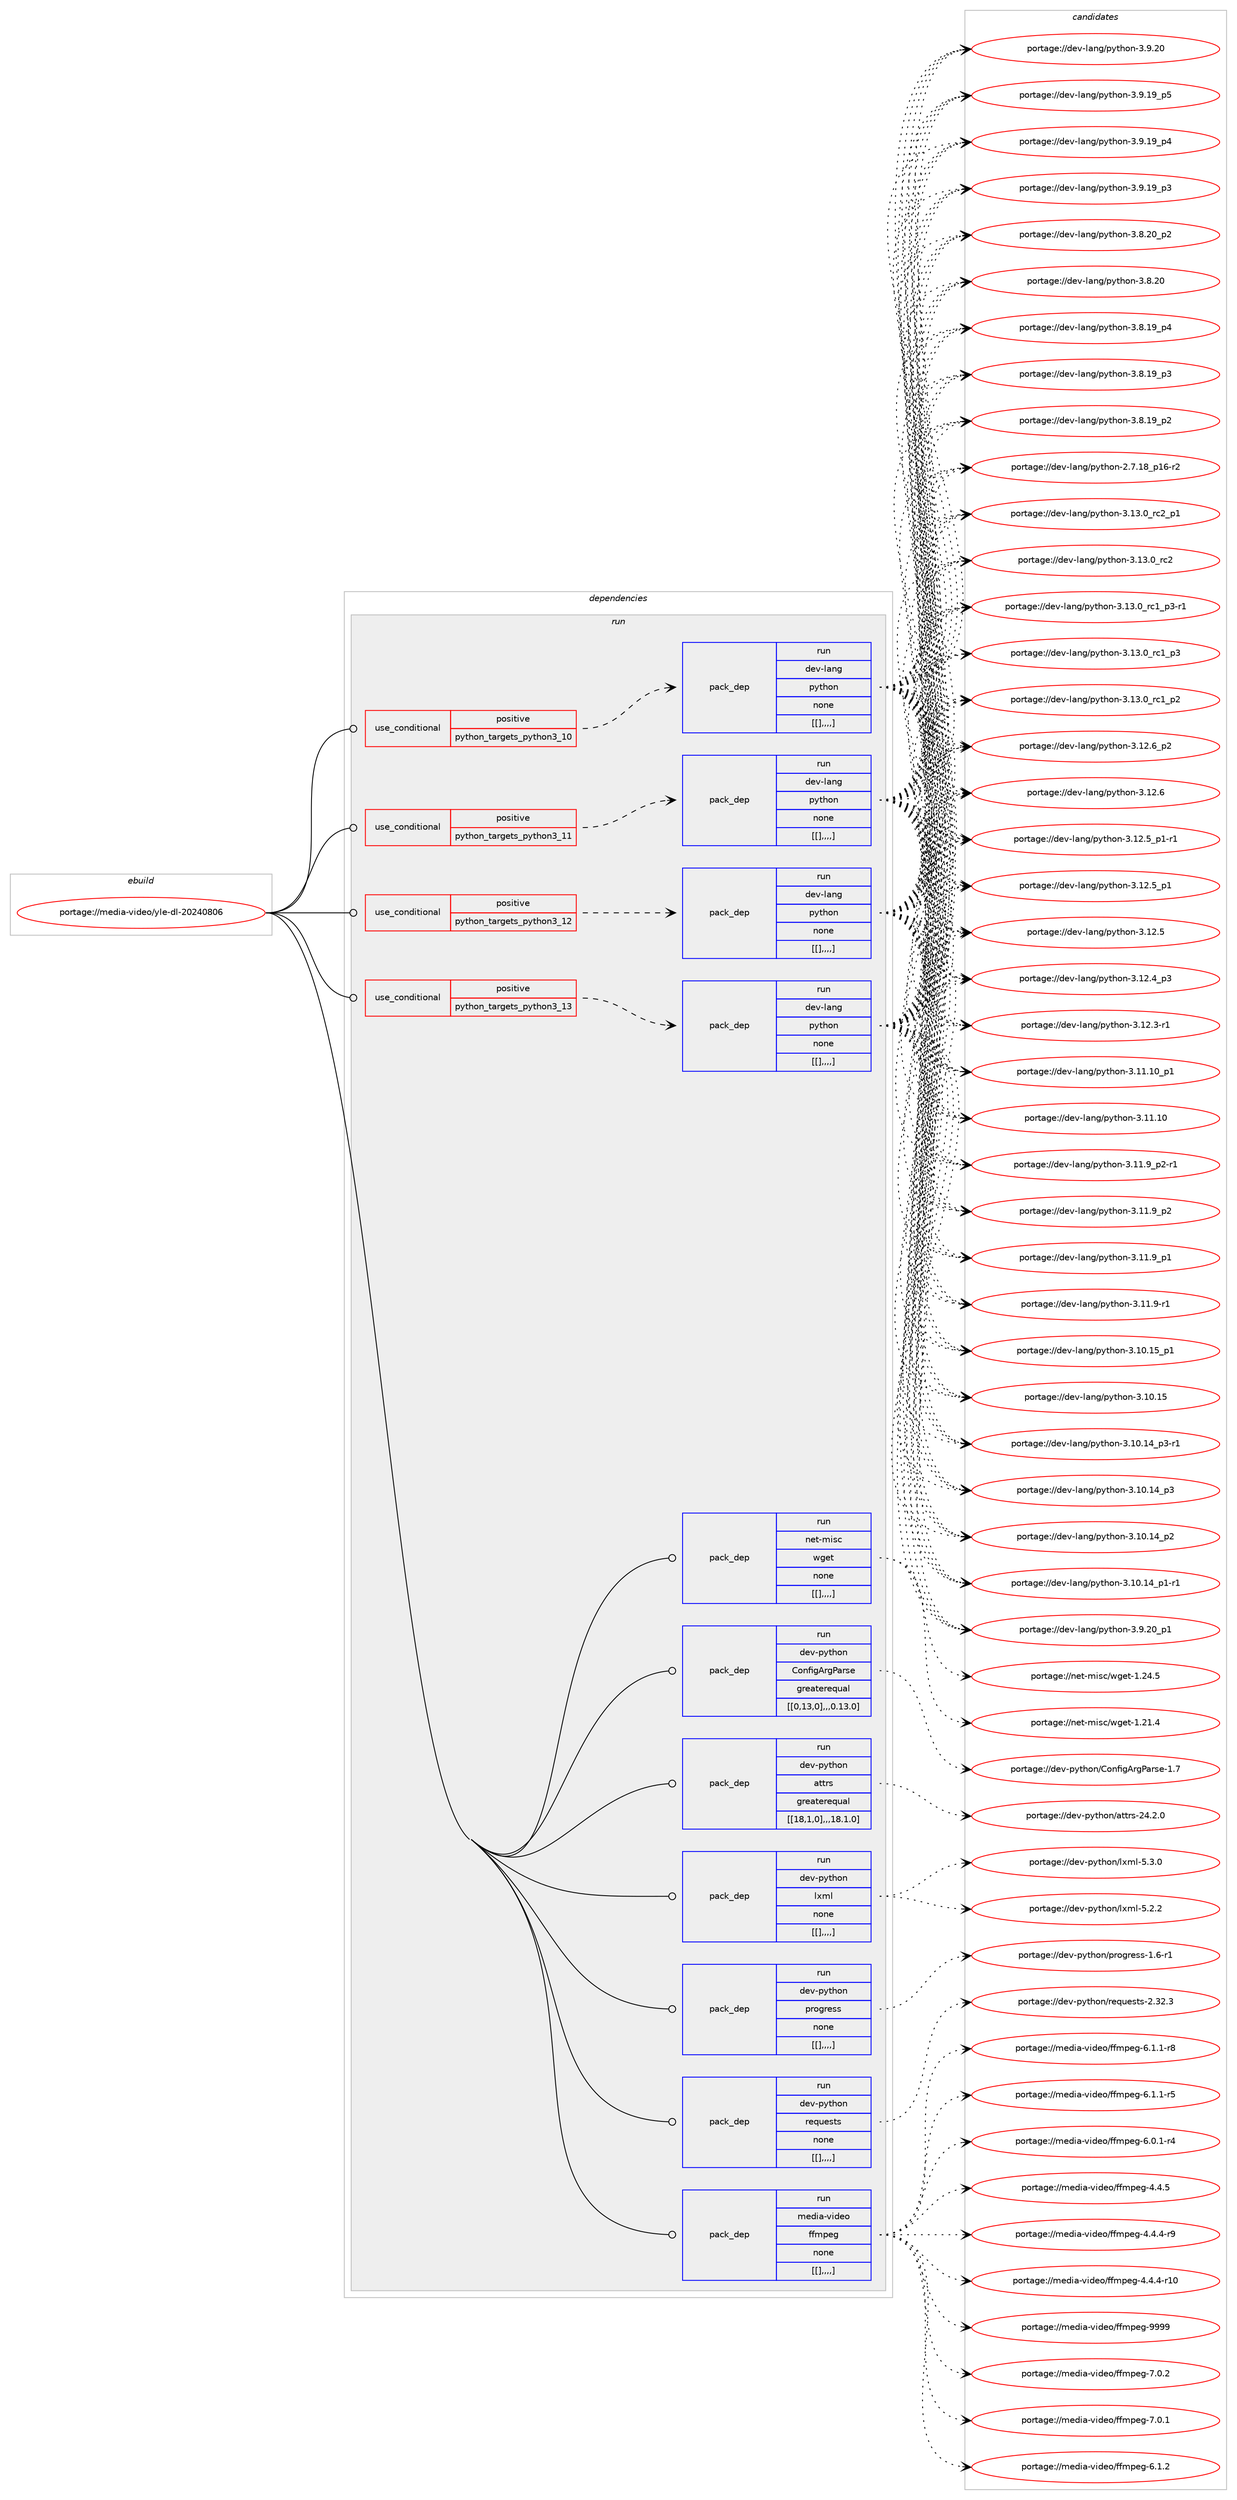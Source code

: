 digraph prolog {

# *************
# Graph options
# *************

newrank=true;
concentrate=true;
compound=true;
graph [rankdir=LR,fontname=Helvetica,fontsize=10,ranksep=1.5];#, ranksep=2.5, nodesep=0.2];
edge  [arrowhead=vee];
node  [fontname=Helvetica,fontsize=10];

# **********
# The ebuild
# **********

subgraph cluster_leftcol {
color=gray;
label=<<i>ebuild</i>>;
id [label="portage://media-video/yle-dl-20240806", color=red, width=4, href="../media-video/yle-dl-20240806.svg"];
}

# ****************
# The dependencies
# ****************

subgraph cluster_midcol {
color=gray;
label=<<i>dependencies</i>>;
subgraph cluster_compile {
fillcolor="#eeeeee";
style=filled;
label=<<i>compile</i>>;
}
subgraph cluster_compileandrun {
fillcolor="#eeeeee";
style=filled;
label=<<i>compile and run</i>>;
}
subgraph cluster_run {
fillcolor="#eeeeee";
style=filled;
label=<<i>run</i>>;
subgraph cond90862 {
dependency347999 [label=<<TABLE BORDER="0" CELLBORDER="1" CELLSPACING="0" CELLPADDING="4"><TR><TD ROWSPAN="3" CELLPADDING="10">use_conditional</TD></TR><TR><TD>positive</TD></TR><TR><TD>python_targets_python3_10</TD></TR></TABLE>>, shape=none, color=red];
subgraph pack254556 {
dependency348000 [label=<<TABLE BORDER="0" CELLBORDER="1" CELLSPACING="0" CELLPADDING="4" WIDTH="220"><TR><TD ROWSPAN="6" CELLPADDING="30">pack_dep</TD></TR><TR><TD WIDTH="110">run</TD></TR><TR><TD>dev-lang</TD></TR><TR><TD>python</TD></TR><TR><TD>none</TD></TR><TR><TD>[[],,,,]</TD></TR></TABLE>>, shape=none, color=blue];
}
dependency347999:e -> dependency348000:w [weight=20,style="dashed",arrowhead="vee"];
}
id:e -> dependency347999:w [weight=20,style="solid",arrowhead="odot"];
subgraph cond90863 {
dependency348001 [label=<<TABLE BORDER="0" CELLBORDER="1" CELLSPACING="0" CELLPADDING="4"><TR><TD ROWSPAN="3" CELLPADDING="10">use_conditional</TD></TR><TR><TD>positive</TD></TR><TR><TD>python_targets_python3_11</TD></TR></TABLE>>, shape=none, color=red];
subgraph pack254557 {
dependency348002 [label=<<TABLE BORDER="0" CELLBORDER="1" CELLSPACING="0" CELLPADDING="4" WIDTH="220"><TR><TD ROWSPAN="6" CELLPADDING="30">pack_dep</TD></TR><TR><TD WIDTH="110">run</TD></TR><TR><TD>dev-lang</TD></TR><TR><TD>python</TD></TR><TR><TD>none</TD></TR><TR><TD>[[],,,,]</TD></TR></TABLE>>, shape=none, color=blue];
}
dependency348001:e -> dependency348002:w [weight=20,style="dashed",arrowhead="vee"];
}
id:e -> dependency348001:w [weight=20,style="solid",arrowhead="odot"];
subgraph cond90864 {
dependency348003 [label=<<TABLE BORDER="0" CELLBORDER="1" CELLSPACING="0" CELLPADDING="4"><TR><TD ROWSPAN="3" CELLPADDING="10">use_conditional</TD></TR><TR><TD>positive</TD></TR><TR><TD>python_targets_python3_12</TD></TR></TABLE>>, shape=none, color=red];
subgraph pack254558 {
dependency348004 [label=<<TABLE BORDER="0" CELLBORDER="1" CELLSPACING="0" CELLPADDING="4" WIDTH="220"><TR><TD ROWSPAN="6" CELLPADDING="30">pack_dep</TD></TR><TR><TD WIDTH="110">run</TD></TR><TR><TD>dev-lang</TD></TR><TR><TD>python</TD></TR><TR><TD>none</TD></TR><TR><TD>[[],,,,]</TD></TR></TABLE>>, shape=none, color=blue];
}
dependency348003:e -> dependency348004:w [weight=20,style="dashed",arrowhead="vee"];
}
id:e -> dependency348003:w [weight=20,style="solid",arrowhead="odot"];
subgraph cond90865 {
dependency348005 [label=<<TABLE BORDER="0" CELLBORDER="1" CELLSPACING="0" CELLPADDING="4"><TR><TD ROWSPAN="3" CELLPADDING="10">use_conditional</TD></TR><TR><TD>positive</TD></TR><TR><TD>python_targets_python3_13</TD></TR></TABLE>>, shape=none, color=red];
subgraph pack254559 {
dependency348006 [label=<<TABLE BORDER="0" CELLBORDER="1" CELLSPACING="0" CELLPADDING="4" WIDTH="220"><TR><TD ROWSPAN="6" CELLPADDING="30">pack_dep</TD></TR><TR><TD WIDTH="110">run</TD></TR><TR><TD>dev-lang</TD></TR><TR><TD>python</TD></TR><TR><TD>none</TD></TR><TR><TD>[[],,,,]</TD></TR></TABLE>>, shape=none, color=blue];
}
dependency348005:e -> dependency348006:w [weight=20,style="dashed",arrowhead="vee"];
}
id:e -> dependency348005:w [weight=20,style="solid",arrowhead="odot"];
subgraph pack254560 {
dependency348007 [label=<<TABLE BORDER="0" CELLBORDER="1" CELLSPACING="0" CELLPADDING="4" WIDTH="220"><TR><TD ROWSPAN="6" CELLPADDING="30">pack_dep</TD></TR><TR><TD WIDTH="110">run</TD></TR><TR><TD>dev-python</TD></TR><TR><TD>ConfigArgParse</TD></TR><TR><TD>greaterequal</TD></TR><TR><TD>[[0,13,0],,,0.13.0]</TD></TR></TABLE>>, shape=none, color=blue];
}
id:e -> dependency348007:w [weight=20,style="solid",arrowhead="odot"];
subgraph pack254561 {
dependency348008 [label=<<TABLE BORDER="0" CELLBORDER="1" CELLSPACING="0" CELLPADDING="4" WIDTH="220"><TR><TD ROWSPAN="6" CELLPADDING="30">pack_dep</TD></TR><TR><TD WIDTH="110">run</TD></TR><TR><TD>dev-python</TD></TR><TR><TD>attrs</TD></TR><TR><TD>greaterequal</TD></TR><TR><TD>[[18,1,0],,,18.1.0]</TD></TR></TABLE>>, shape=none, color=blue];
}
id:e -> dependency348008:w [weight=20,style="solid",arrowhead="odot"];
subgraph pack254562 {
dependency348009 [label=<<TABLE BORDER="0" CELLBORDER="1" CELLSPACING="0" CELLPADDING="4" WIDTH="220"><TR><TD ROWSPAN="6" CELLPADDING="30">pack_dep</TD></TR><TR><TD WIDTH="110">run</TD></TR><TR><TD>dev-python</TD></TR><TR><TD>lxml</TD></TR><TR><TD>none</TD></TR><TR><TD>[[],,,,]</TD></TR></TABLE>>, shape=none, color=blue];
}
id:e -> dependency348009:w [weight=20,style="solid",arrowhead="odot"];
subgraph pack254563 {
dependency348010 [label=<<TABLE BORDER="0" CELLBORDER="1" CELLSPACING="0" CELLPADDING="4" WIDTH="220"><TR><TD ROWSPAN="6" CELLPADDING="30">pack_dep</TD></TR><TR><TD WIDTH="110">run</TD></TR><TR><TD>dev-python</TD></TR><TR><TD>progress</TD></TR><TR><TD>none</TD></TR><TR><TD>[[],,,,]</TD></TR></TABLE>>, shape=none, color=blue];
}
id:e -> dependency348010:w [weight=20,style="solid",arrowhead="odot"];
subgraph pack254564 {
dependency348011 [label=<<TABLE BORDER="0" CELLBORDER="1" CELLSPACING="0" CELLPADDING="4" WIDTH="220"><TR><TD ROWSPAN="6" CELLPADDING="30">pack_dep</TD></TR><TR><TD WIDTH="110">run</TD></TR><TR><TD>dev-python</TD></TR><TR><TD>requests</TD></TR><TR><TD>none</TD></TR><TR><TD>[[],,,,]</TD></TR></TABLE>>, shape=none, color=blue];
}
id:e -> dependency348011:w [weight=20,style="solid",arrowhead="odot"];
subgraph pack254565 {
dependency348012 [label=<<TABLE BORDER="0" CELLBORDER="1" CELLSPACING="0" CELLPADDING="4" WIDTH="220"><TR><TD ROWSPAN="6" CELLPADDING="30">pack_dep</TD></TR><TR><TD WIDTH="110">run</TD></TR><TR><TD>media-video</TD></TR><TR><TD>ffmpeg</TD></TR><TR><TD>none</TD></TR><TR><TD>[[],,,,]</TD></TR></TABLE>>, shape=none, color=blue];
}
id:e -> dependency348012:w [weight=20,style="solid",arrowhead="odot"];
subgraph pack254566 {
dependency348013 [label=<<TABLE BORDER="0" CELLBORDER="1" CELLSPACING="0" CELLPADDING="4" WIDTH="220"><TR><TD ROWSPAN="6" CELLPADDING="30">pack_dep</TD></TR><TR><TD WIDTH="110">run</TD></TR><TR><TD>net-misc</TD></TR><TR><TD>wget</TD></TR><TR><TD>none</TD></TR><TR><TD>[[],,,,]</TD></TR></TABLE>>, shape=none, color=blue];
}
id:e -> dependency348013:w [weight=20,style="solid",arrowhead="odot"];
}
}

# **************
# The candidates
# **************

subgraph cluster_choices {
rank=same;
color=gray;
label=<<i>candidates</i>>;

subgraph choice254556 {
color=black;
nodesep=1;
choice100101118451089711010347112121116104111110455146495146489511499509511249 [label="portage://dev-lang/python-3.13.0_rc2_p1", color=red, width=4,href="../dev-lang/python-3.13.0_rc2_p1.svg"];
choice10010111845108971101034711212111610411111045514649514648951149950 [label="portage://dev-lang/python-3.13.0_rc2", color=red, width=4,href="../dev-lang/python-3.13.0_rc2.svg"];
choice1001011184510897110103471121211161041111104551464951464895114994995112514511449 [label="portage://dev-lang/python-3.13.0_rc1_p3-r1", color=red, width=4,href="../dev-lang/python-3.13.0_rc1_p3-r1.svg"];
choice100101118451089711010347112121116104111110455146495146489511499499511251 [label="portage://dev-lang/python-3.13.0_rc1_p3", color=red, width=4,href="../dev-lang/python-3.13.0_rc1_p3.svg"];
choice100101118451089711010347112121116104111110455146495146489511499499511250 [label="portage://dev-lang/python-3.13.0_rc1_p2", color=red, width=4,href="../dev-lang/python-3.13.0_rc1_p2.svg"];
choice100101118451089711010347112121116104111110455146495046549511250 [label="portage://dev-lang/python-3.12.6_p2", color=red, width=4,href="../dev-lang/python-3.12.6_p2.svg"];
choice10010111845108971101034711212111610411111045514649504654 [label="portage://dev-lang/python-3.12.6", color=red, width=4,href="../dev-lang/python-3.12.6.svg"];
choice1001011184510897110103471121211161041111104551464950465395112494511449 [label="portage://dev-lang/python-3.12.5_p1-r1", color=red, width=4,href="../dev-lang/python-3.12.5_p1-r1.svg"];
choice100101118451089711010347112121116104111110455146495046539511249 [label="portage://dev-lang/python-3.12.5_p1", color=red, width=4,href="../dev-lang/python-3.12.5_p1.svg"];
choice10010111845108971101034711212111610411111045514649504653 [label="portage://dev-lang/python-3.12.5", color=red, width=4,href="../dev-lang/python-3.12.5.svg"];
choice100101118451089711010347112121116104111110455146495046529511251 [label="portage://dev-lang/python-3.12.4_p3", color=red, width=4,href="../dev-lang/python-3.12.4_p3.svg"];
choice100101118451089711010347112121116104111110455146495046514511449 [label="portage://dev-lang/python-3.12.3-r1", color=red, width=4,href="../dev-lang/python-3.12.3-r1.svg"];
choice10010111845108971101034711212111610411111045514649494649489511249 [label="portage://dev-lang/python-3.11.10_p1", color=red, width=4,href="../dev-lang/python-3.11.10_p1.svg"];
choice1001011184510897110103471121211161041111104551464949464948 [label="portage://dev-lang/python-3.11.10", color=red, width=4,href="../dev-lang/python-3.11.10.svg"];
choice1001011184510897110103471121211161041111104551464949465795112504511449 [label="portage://dev-lang/python-3.11.9_p2-r1", color=red, width=4,href="../dev-lang/python-3.11.9_p2-r1.svg"];
choice100101118451089711010347112121116104111110455146494946579511250 [label="portage://dev-lang/python-3.11.9_p2", color=red, width=4,href="../dev-lang/python-3.11.9_p2.svg"];
choice100101118451089711010347112121116104111110455146494946579511249 [label="portage://dev-lang/python-3.11.9_p1", color=red, width=4,href="../dev-lang/python-3.11.9_p1.svg"];
choice100101118451089711010347112121116104111110455146494946574511449 [label="portage://dev-lang/python-3.11.9-r1", color=red, width=4,href="../dev-lang/python-3.11.9-r1.svg"];
choice10010111845108971101034711212111610411111045514649484649539511249 [label="portage://dev-lang/python-3.10.15_p1", color=red, width=4,href="../dev-lang/python-3.10.15_p1.svg"];
choice1001011184510897110103471121211161041111104551464948464953 [label="portage://dev-lang/python-3.10.15", color=red, width=4,href="../dev-lang/python-3.10.15.svg"];
choice100101118451089711010347112121116104111110455146494846495295112514511449 [label="portage://dev-lang/python-3.10.14_p3-r1", color=red, width=4,href="../dev-lang/python-3.10.14_p3-r1.svg"];
choice10010111845108971101034711212111610411111045514649484649529511251 [label="portage://dev-lang/python-3.10.14_p3", color=red, width=4,href="../dev-lang/python-3.10.14_p3.svg"];
choice10010111845108971101034711212111610411111045514649484649529511250 [label="portage://dev-lang/python-3.10.14_p2", color=red, width=4,href="../dev-lang/python-3.10.14_p2.svg"];
choice100101118451089711010347112121116104111110455146494846495295112494511449 [label="portage://dev-lang/python-3.10.14_p1-r1", color=red, width=4,href="../dev-lang/python-3.10.14_p1-r1.svg"];
choice100101118451089711010347112121116104111110455146574650489511249 [label="portage://dev-lang/python-3.9.20_p1", color=red, width=4,href="../dev-lang/python-3.9.20_p1.svg"];
choice10010111845108971101034711212111610411111045514657465048 [label="portage://dev-lang/python-3.9.20", color=red, width=4,href="../dev-lang/python-3.9.20.svg"];
choice100101118451089711010347112121116104111110455146574649579511253 [label="portage://dev-lang/python-3.9.19_p5", color=red, width=4,href="../dev-lang/python-3.9.19_p5.svg"];
choice100101118451089711010347112121116104111110455146574649579511252 [label="portage://dev-lang/python-3.9.19_p4", color=red, width=4,href="../dev-lang/python-3.9.19_p4.svg"];
choice100101118451089711010347112121116104111110455146574649579511251 [label="portage://dev-lang/python-3.9.19_p3", color=red, width=4,href="../dev-lang/python-3.9.19_p3.svg"];
choice100101118451089711010347112121116104111110455146564650489511250 [label="portage://dev-lang/python-3.8.20_p2", color=red, width=4,href="../dev-lang/python-3.8.20_p2.svg"];
choice10010111845108971101034711212111610411111045514656465048 [label="portage://dev-lang/python-3.8.20", color=red, width=4,href="../dev-lang/python-3.8.20.svg"];
choice100101118451089711010347112121116104111110455146564649579511252 [label="portage://dev-lang/python-3.8.19_p4", color=red, width=4,href="../dev-lang/python-3.8.19_p4.svg"];
choice100101118451089711010347112121116104111110455146564649579511251 [label="portage://dev-lang/python-3.8.19_p3", color=red, width=4,href="../dev-lang/python-3.8.19_p3.svg"];
choice100101118451089711010347112121116104111110455146564649579511250 [label="portage://dev-lang/python-3.8.19_p2", color=red, width=4,href="../dev-lang/python-3.8.19_p2.svg"];
choice100101118451089711010347112121116104111110455046554649569511249544511450 [label="portage://dev-lang/python-2.7.18_p16-r2", color=red, width=4,href="../dev-lang/python-2.7.18_p16-r2.svg"];
dependency348000:e -> choice100101118451089711010347112121116104111110455146495146489511499509511249:w [style=dotted,weight="100"];
dependency348000:e -> choice10010111845108971101034711212111610411111045514649514648951149950:w [style=dotted,weight="100"];
dependency348000:e -> choice1001011184510897110103471121211161041111104551464951464895114994995112514511449:w [style=dotted,weight="100"];
dependency348000:e -> choice100101118451089711010347112121116104111110455146495146489511499499511251:w [style=dotted,weight="100"];
dependency348000:e -> choice100101118451089711010347112121116104111110455146495146489511499499511250:w [style=dotted,weight="100"];
dependency348000:e -> choice100101118451089711010347112121116104111110455146495046549511250:w [style=dotted,weight="100"];
dependency348000:e -> choice10010111845108971101034711212111610411111045514649504654:w [style=dotted,weight="100"];
dependency348000:e -> choice1001011184510897110103471121211161041111104551464950465395112494511449:w [style=dotted,weight="100"];
dependency348000:e -> choice100101118451089711010347112121116104111110455146495046539511249:w [style=dotted,weight="100"];
dependency348000:e -> choice10010111845108971101034711212111610411111045514649504653:w [style=dotted,weight="100"];
dependency348000:e -> choice100101118451089711010347112121116104111110455146495046529511251:w [style=dotted,weight="100"];
dependency348000:e -> choice100101118451089711010347112121116104111110455146495046514511449:w [style=dotted,weight="100"];
dependency348000:e -> choice10010111845108971101034711212111610411111045514649494649489511249:w [style=dotted,weight="100"];
dependency348000:e -> choice1001011184510897110103471121211161041111104551464949464948:w [style=dotted,weight="100"];
dependency348000:e -> choice1001011184510897110103471121211161041111104551464949465795112504511449:w [style=dotted,weight="100"];
dependency348000:e -> choice100101118451089711010347112121116104111110455146494946579511250:w [style=dotted,weight="100"];
dependency348000:e -> choice100101118451089711010347112121116104111110455146494946579511249:w [style=dotted,weight="100"];
dependency348000:e -> choice100101118451089711010347112121116104111110455146494946574511449:w [style=dotted,weight="100"];
dependency348000:e -> choice10010111845108971101034711212111610411111045514649484649539511249:w [style=dotted,weight="100"];
dependency348000:e -> choice1001011184510897110103471121211161041111104551464948464953:w [style=dotted,weight="100"];
dependency348000:e -> choice100101118451089711010347112121116104111110455146494846495295112514511449:w [style=dotted,weight="100"];
dependency348000:e -> choice10010111845108971101034711212111610411111045514649484649529511251:w [style=dotted,weight="100"];
dependency348000:e -> choice10010111845108971101034711212111610411111045514649484649529511250:w [style=dotted,weight="100"];
dependency348000:e -> choice100101118451089711010347112121116104111110455146494846495295112494511449:w [style=dotted,weight="100"];
dependency348000:e -> choice100101118451089711010347112121116104111110455146574650489511249:w [style=dotted,weight="100"];
dependency348000:e -> choice10010111845108971101034711212111610411111045514657465048:w [style=dotted,weight="100"];
dependency348000:e -> choice100101118451089711010347112121116104111110455146574649579511253:w [style=dotted,weight="100"];
dependency348000:e -> choice100101118451089711010347112121116104111110455146574649579511252:w [style=dotted,weight="100"];
dependency348000:e -> choice100101118451089711010347112121116104111110455146574649579511251:w [style=dotted,weight="100"];
dependency348000:e -> choice100101118451089711010347112121116104111110455146564650489511250:w [style=dotted,weight="100"];
dependency348000:e -> choice10010111845108971101034711212111610411111045514656465048:w [style=dotted,weight="100"];
dependency348000:e -> choice100101118451089711010347112121116104111110455146564649579511252:w [style=dotted,weight="100"];
dependency348000:e -> choice100101118451089711010347112121116104111110455146564649579511251:w [style=dotted,weight="100"];
dependency348000:e -> choice100101118451089711010347112121116104111110455146564649579511250:w [style=dotted,weight="100"];
dependency348000:e -> choice100101118451089711010347112121116104111110455046554649569511249544511450:w [style=dotted,weight="100"];
}
subgraph choice254557 {
color=black;
nodesep=1;
choice100101118451089711010347112121116104111110455146495146489511499509511249 [label="portage://dev-lang/python-3.13.0_rc2_p1", color=red, width=4,href="../dev-lang/python-3.13.0_rc2_p1.svg"];
choice10010111845108971101034711212111610411111045514649514648951149950 [label="portage://dev-lang/python-3.13.0_rc2", color=red, width=4,href="../dev-lang/python-3.13.0_rc2.svg"];
choice1001011184510897110103471121211161041111104551464951464895114994995112514511449 [label="portage://dev-lang/python-3.13.0_rc1_p3-r1", color=red, width=4,href="../dev-lang/python-3.13.0_rc1_p3-r1.svg"];
choice100101118451089711010347112121116104111110455146495146489511499499511251 [label="portage://dev-lang/python-3.13.0_rc1_p3", color=red, width=4,href="../dev-lang/python-3.13.0_rc1_p3.svg"];
choice100101118451089711010347112121116104111110455146495146489511499499511250 [label="portage://dev-lang/python-3.13.0_rc1_p2", color=red, width=4,href="../dev-lang/python-3.13.0_rc1_p2.svg"];
choice100101118451089711010347112121116104111110455146495046549511250 [label="portage://dev-lang/python-3.12.6_p2", color=red, width=4,href="../dev-lang/python-3.12.6_p2.svg"];
choice10010111845108971101034711212111610411111045514649504654 [label="portage://dev-lang/python-3.12.6", color=red, width=4,href="../dev-lang/python-3.12.6.svg"];
choice1001011184510897110103471121211161041111104551464950465395112494511449 [label="portage://dev-lang/python-3.12.5_p1-r1", color=red, width=4,href="../dev-lang/python-3.12.5_p1-r1.svg"];
choice100101118451089711010347112121116104111110455146495046539511249 [label="portage://dev-lang/python-3.12.5_p1", color=red, width=4,href="../dev-lang/python-3.12.5_p1.svg"];
choice10010111845108971101034711212111610411111045514649504653 [label="portage://dev-lang/python-3.12.5", color=red, width=4,href="../dev-lang/python-3.12.5.svg"];
choice100101118451089711010347112121116104111110455146495046529511251 [label="portage://dev-lang/python-3.12.4_p3", color=red, width=4,href="../dev-lang/python-3.12.4_p3.svg"];
choice100101118451089711010347112121116104111110455146495046514511449 [label="portage://dev-lang/python-3.12.3-r1", color=red, width=4,href="../dev-lang/python-3.12.3-r1.svg"];
choice10010111845108971101034711212111610411111045514649494649489511249 [label="portage://dev-lang/python-3.11.10_p1", color=red, width=4,href="../dev-lang/python-3.11.10_p1.svg"];
choice1001011184510897110103471121211161041111104551464949464948 [label="portage://dev-lang/python-3.11.10", color=red, width=4,href="../dev-lang/python-3.11.10.svg"];
choice1001011184510897110103471121211161041111104551464949465795112504511449 [label="portage://dev-lang/python-3.11.9_p2-r1", color=red, width=4,href="../dev-lang/python-3.11.9_p2-r1.svg"];
choice100101118451089711010347112121116104111110455146494946579511250 [label="portage://dev-lang/python-3.11.9_p2", color=red, width=4,href="../dev-lang/python-3.11.9_p2.svg"];
choice100101118451089711010347112121116104111110455146494946579511249 [label="portage://dev-lang/python-3.11.9_p1", color=red, width=4,href="../dev-lang/python-3.11.9_p1.svg"];
choice100101118451089711010347112121116104111110455146494946574511449 [label="portage://dev-lang/python-3.11.9-r1", color=red, width=4,href="../dev-lang/python-3.11.9-r1.svg"];
choice10010111845108971101034711212111610411111045514649484649539511249 [label="portage://dev-lang/python-3.10.15_p1", color=red, width=4,href="../dev-lang/python-3.10.15_p1.svg"];
choice1001011184510897110103471121211161041111104551464948464953 [label="portage://dev-lang/python-3.10.15", color=red, width=4,href="../dev-lang/python-3.10.15.svg"];
choice100101118451089711010347112121116104111110455146494846495295112514511449 [label="portage://dev-lang/python-3.10.14_p3-r1", color=red, width=4,href="../dev-lang/python-3.10.14_p3-r1.svg"];
choice10010111845108971101034711212111610411111045514649484649529511251 [label="portage://dev-lang/python-3.10.14_p3", color=red, width=4,href="../dev-lang/python-3.10.14_p3.svg"];
choice10010111845108971101034711212111610411111045514649484649529511250 [label="portage://dev-lang/python-3.10.14_p2", color=red, width=4,href="../dev-lang/python-3.10.14_p2.svg"];
choice100101118451089711010347112121116104111110455146494846495295112494511449 [label="portage://dev-lang/python-3.10.14_p1-r1", color=red, width=4,href="../dev-lang/python-3.10.14_p1-r1.svg"];
choice100101118451089711010347112121116104111110455146574650489511249 [label="portage://dev-lang/python-3.9.20_p1", color=red, width=4,href="../dev-lang/python-3.9.20_p1.svg"];
choice10010111845108971101034711212111610411111045514657465048 [label="portage://dev-lang/python-3.9.20", color=red, width=4,href="../dev-lang/python-3.9.20.svg"];
choice100101118451089711010347112121116104111110455146574649579511253 [label="portage://dev-lang/python-3.9.19_p5", color=red, width=4,href="../dev-lang/python-3.9.19_p5.svg"];
choice100101118451089711010347112121116104111110455146574649579511252 [label="portage://dev-lang/python-3.9.19_p4", color=red, width=4,href="../dev-lang/python-3.9.19_p4.svg"];
choice100101118451089711010347112121116104111110455146574649579511251 [label="portage://dev-lang/python-3.9.19_p3", color=red, width=4,href="../dev-lang/python-3.9.19_p3.svg"];
choice100101118451089711010347112121116104111110455146564650489511250 [label="portage://dev-lang/python-3.8.20_p2", color=red, width=4,href="../dev-lang/python-3.8.20_p2.svg"];
choice10010111845108971101034711212111610411111045514656465048 [label="portage://dev-lang/python-3.8.20", color=red, width=4,href="../dev-lang/python-3.8.20.svg"];
choice100101118451089711010347112121116104111110455146564649579511252 [label="portage://dev-lang/python-3.8.19_p4", color=red, width=4,href="../dev-lang/python-3.8.19_p4.svg"];
choice100101118451089711010347112121116104111110455146564649579511251 [label="portage://dev-lang/python-3.8.19_p3", color=red, width=4,href="../dev-lang/python-3.8.19_p3.svg"];
choice100101118451089711010347112121116104111110455146564649579511250 [label="portage://dev-lang/python-3.8.19_p2", color=red, width=4,href="../dev-lang/python-3.8.19_p2.svg"];
choice100101118451089711010347112121116104111110455046554649569511249544511450 [label="portage://dev-lang/python-2.7.18_p16-r2", color=red, width=4,href="../dev-lang/python-2.7.18_p16-r2.svg"];
dependency348002:e -> choice100101118451089711010347112121116104111110455146495146489511499509511249:w [style=dotted,weight="100"];
dependency348002:e -> choice10010111845108971101034711212111610411111045514649514648951149950:w [style=dotted,weight="100"];
dependency348002:e -> choice1001011184510897110103471121211161041111104551464951464895114994995112514511449:w [style=dotted,weight="100"];
dependency348002:e -> choice100101118451089711010347112121116104111110455146495146489511499499511251:w [style=dotted,weight="100"];
dependency348002:e -> choice100101118451089711010347112121116104111110455146495146489511499499511250:w [style=dotted,weight="100"];
dependency348002:e -> choice100101118451089711010347112121116104111110455146495046549511250:w [style=dotted,weight="100"];
dependency348002:e -> choice10010111845108971101034711212111610411111045514649504654:w [style=dotted,weight="100"];
dependency348002:e -> choice1001011184510897110103471121211161041111104551464950465395112494511449:w [style=dotted,weight="100"];
dependency348002:e -> choice100101118451089711010347112121116104111110455146495046539511249:w [style=dotted,weight="100"];
dependency348002:e -> choice10010111845108971101034711212111610411111045514649504653:w [style=dotted,weight="100"];
dependency348002:e -> choice100101118451089711010347112121116104111110455146495046529511251:w [style=dotted,weight="100"];
dependency348002:e -> choice100101118451089711010347112121116104111110455146495046514511449:w [style=dotted,weight="100"];
dependency348002:e -> choice10010111845108971101034711212111610411111045514649494649489511249:w [style=dotted,weight="100"];
dependency348002:e -> choice1001011184510897110103471121211161041111104551464949464948:w [style=dotted,weight="100"];
dependency348002:e -> choice1001011184510897110103471121211161041111104551464949465795112504511449:w [style=dotted,weight="100"];
dependency348002:e -> choice100101118451089711010347112121116104111110455146494946579511250:w [style=dotted,weight="100"];
dependency348002:e -> choice100101118451089711010347112121116104111110455146494946579511249:w [style=dotted,weight="100"];
dependency348002:e -> choice100101118451089711010347112121116104111110455146494946574511449:w [style=dotted,weight="100"];
dependency348002:e -> choice10010111845108971101034711212111610411111045514649484649539511249:w [style=dotted,weight="100"];
dependency348002:e -> choice1001011184510897110103471121211161041111104551464948464953:w [style=dotted,weight="100"];
dependency348002:e -> choice100101118451089711010347112121116104111110455146494846495295112514511449:w [style=dotted,weight="100"];
dependency348002:e -> choice10010111845108971101034711212111610411111045514649484649529511251:w [style=dotted,weight="100"];
dependency348002:e -> choice10010111845108971101034711212111610411111045514649484649529511250:w [style=dotted,weight="100"];
dependency348002:e -> choice100101118451089711010347112121116104111110455146494846495295112494511449:w [style=dotted,weight="100"];
dependency348002:e -> choice100101118451089711010347112121116104111110455146574650489511249:w [style=dotted,weight="100"];
dependency348002:e -> choice10010111845108971101034711212111610411111045514657465048:w [style=dotted,weight="100"];
dependency348002:e -> choice100101118451089711010347112121116104111110455146574649579511253:w [style=dotted,weight="100"];
dependency348002:e -> choice100101118451089711010347112121116104111110455146574649579511252:w [style=dotted,weight="100"];
dependency348002:e -> choice100101118451089711010347112121116104111110455146574649579511251:w [style=dotted,weight="100"];
dependency348002:e -> choice100101118451089711010347112121116104111110455146564650489511250:w [style=dotted,weight="100"];
dependency348002:e -> choice10010111845108971101034711212111610411111045514656465048:w [style=dotted,weight="100"];
dependency348002:e -> choice100101118451089711010347112121116104111110455146564649579511252:w [style=dotted,weight="100"];
dependency348002:e -> choice100101118451089711010347112121116104111110455146564649579511251:w [style=dotted,weight="100"];
dependency348002:e -> choice100101118451089711010347112121116104111110455146564649579511250:w [style=dotted,weight="100"];
dependency348002:e -> choice100101118451089711010347112121116104111110455046554649569511249544511450:w [style=dotted,weight="100"];
}
subgraph choice254558 {
color=black;
nodesep=1;
choice100101118451089711010347112121116104111110455146495146489511499509511249 [label="portage://dev-lang/python-3.13.0_rc2_p1", color=red, width=4,href="../dev-lang/python-3.13.0_rc2_p1.svg"];
choice10010111845108971101034711212111610411111045514649514648951149950 [label="portage://dev-lang/python-3.13.0_rc2", color=red, width=4,href="../dev-lang/python-3.13.0_rc2.svg"];
choice1001011184510897110103471121211161041111104551464951464895114994995112514511449 [label="portage://dev-lang/python-3.13.0_rc1_p3-r1", color=red, width=4,href="../dev-lang/python-3.13.0_rc1_p3-r1.svg"];
choice100101118451089711010347112121116104111110455146495146489511499499511251 [label="portage://dev-lang/python-3.13.0_rc1_p3", color=red, width=4,href="../dev-lang/python-3.13.0_rc1_p3.svg"];
choice100101118451089711010347112121116104111110455146495146489511499499511250 [label="portage://dev-lang/python-3.13.0_rc1_p2", color=red, width=4,href="../dev-lang/python-3.13.0_rc1_p2.svg"];
choice100101118451089711010347112121116104111110455146495046549511250 [label="portage://dev-lang/python-3.12.6_p2", color=red, width=4,href="../dev-lang/python-3.12.6_p2.svg"];
choice10010111845108971101034711212111610411111045514649504654 [label="portage://dev-lang/python-3.12.6", color=red, width=4,href="../dev-lang/python-3.12.6.svg"];
choice1001011184510897110103471121211161041111104551464950465395112494511449 [label="portage://dev-lang/python-3.12.5_p1-r1", color=red, width=4,href="../dev-lang/python-3.12.5_p1-r1.svg"];
choice100101118451089711010347112121116104111110455146495046539511249 [label="portage://dev-lang/python-3.12.5_p1", color=red, width=4,href="../dev-lang/python-3.12.5_p1.svg"];
choice10010111845108971101034711212111610411111045514649504653 [label="portage://dev-lang/python-3.12.5", color=red, width=4,href="../dev-lang/python-3.12.5.svg"];
choice100101118451089711010347112121116104111110455146495046529511251 [label="portage://dev-lang/python-3.12.4_p3", color=red, width=4,href="../dev-lang/python-3.12.4_p3.svg"];
choice100101118451089711010347112121116104111110455146495046514511449 [label="portage://dev-lang/python-3.12.3-r1", color=red, width=4,href="../dev-lang/python-3.12.3-r1.svg"];
choice10010111845108971101034711212111610411111045514649494649489511249 [label="portage://dev-lang/python-3.11.10_p1", color=red, width=4,href="../dev-lang/python-3.11.10_p1.svg"];
choice1001011184510897110103471121211161041111104551464949464948 [label="portage://dev-lang/python-3.11.10", color=red, width=4,href="../dev-lang/python-3.11.10.svg"];
choice1001011184510897110103471121211161041111104551464949465795112504511449 [label="portage://dev-lang/python-3.11.9_p2-r1", color=red, width=4,href="../dev-lang/python-3.11.9_p2-r1.svg"];
choice100101118451089711010347112121116104111110455146494946579511250 [label="portage://dev-lang/python-3.11.9_p2", color=red, width=4,href="../dev-lang/python-3.11.9_p2.svg"];
choice100101118451089711010347112121116104111110455146494946579511249 [label="portage://dev-lang/python-3.11.9_p1", color=red, width=4,href="../dev-lang/python-3.11.9_p1.svg"];
choice100101118451089711010347112121116104111110455146494946574511449 [label="portage://dev-lang/python-3.11.9-r1", color=red, width=4,href="../dev-lang/python-3.11.9-r1.svg"];
choice10010111845108971101034711212111610411111045514649484649539511249 [label="portage://dev-lang/python-3.10.15_p1", color=red, width=4,href="../dev-lang/python-3.10.15_p1.svg"];
choice1001011184510897110103471121211161041111104551464948464953 [label="portage://dev-lang/python-3.10.15", color=red, width=4,href="../dev-lang/python-3.10.15.svg"];
choice100101118451089711010347112121116104111110455146494846495295112514511449 [label="portage://dev-lang/python-3.10.14_p3-r1", color=red, width=4,href="../dev-lang/python-3.10.14_p3-r1.svg"];
choice10010111845108971101034711212111610411111045514649484649529511251 [label="portage://dev-lang/python-3.10.14_p3", color=red, width=4,href="../dev-lang/python-3.10.14_p3.svg"];
choice10010111845108971101034711212111610411111045514649484649529511250 [label="portage://dev-lang/python-3.10.14_p2", color=red, width=4,href="../dev-lang/python-3.10.14_p2.svg"];
choice100101118451089711010347112121116104111110455146494846495295112494511449 [label="portage://dev-lang/python-3.10.14_p1-r1", color=red, width=4,href="../dev-lang/python-3.10.14_p1-r1.svg"];
choice100101118451089711010347112121116104111110455146574650489511249 [label="portage://dev-lang/python-3.9.20_p1", color=red, width=4,href="../dev-lang/python-3.9.20_p1.svg"];
choice10010111845108971101034711212111610411111045514657465048 [label="portage://dev-lang/python-3.9.20", color=red, width=4,href="../dev-lang/python-3.9.20.svg"];
choice100101118451089711010347112121116104111110455146574649579511253 [label="portage://dev-lang/python-3.9.19_p5", color=red, width=4,href="../dev-lang/python-3.9.19_p5.svg"];
choice100101118451089711010347112121116104111110455146574649579511252 [label="portage://dev-lang/python-3.9.19_p4", color=red, width=4,href="../dev-lang/python-3.9.19_p4.svg"];
choice100101118451089711010347112121116104111110455146574649579511251 [label="portage://dev-lang/python-3.9.19_p3", color=red, width=4,href="../dev-lang/python-3.9.19_p3.svg"];
choice100101118451089711010347112121116104111110455146564650489511250 [label="portage://dev-lang/python-3.8.20_p2", color=red, width=4,href="../dev-lang/python-3.8.20_p2.svg"];
choice10010111845108971101034711212111610411111045514656465048 [label="portage://dev-lang/python-3.8.20", color=red, width=4,href="../dev-lang/python-3.8.20.svg"];
choice100101118451089711010347112121116104111110455146564649579511252 [label="portage://dev-lang/python-3.8.19_p4", color=red, width=4,href="../dev-lang/python-3.8.19_p4.svg"];
choice100101118451089711010347112121116104111110455146564649579511251 [label="portage://dev-lang/python-3.8.19_p3", color=red, width=4,href="../dev-lang/python-3.8.19_p3.svg"];
choice100101118451089711010347112121116104111110455146564649579511250 [label="portage://dev-lang/python-3.8.19_p2", color=red, width=4,href="../dev-lang/python-3.8.19_p2.svg"];
choice100101118451089711010347112121116104111110455046554649569511249544511450 [label="portage://dev-lang/python-2.7.18_p16-r2", color=red, width=4,href="../dev-lang/python-2.7.18_p16-r2.svg"];
dependency348004:e -> choice100101118451089711010347112121116104111110455146495146489511499509511249:w [style=dotted,weight="100"];
dependency348004:e -> choice10010111845108971101034711212111610411111045514649514648951149950:w [style=dotted,weight="100"];
dependency348004:e -> choice1001011184510897110103471121211161041111104551464951464895114994995112514511449:w [style=dotted,weight="100"];
dependency348004:e -> choice100101118451089711010347112121116104111110455146495146489511499499511251:w [style=dotted,weight="100"];
dependency348004:e -> choice100101118451089711010347112121116104111110455146495146489511499499511250:w [style=dotted,weight="100"];
dependency348004:e -> choice100101118451089711010347112121116104111110455146495046549511250:w [style=dotted,weight="100"];
dependency348004:e -> choice10010111845108971101034711212111610411111045514649504654:w [style=dotted,weight="100"];
dependency348004:e -> choice1001011184510897110103471121211161041111104551464950465395112494511449:w [style=dotted,weight="100"];
dependency348004:e -> choice100101118451089711010347112121116104111110455146495046539511249:w [style=dotted,weight="100"];
dependency348004:e -> choice10010111845108971101034711212111610411111045514649504653:w [style=dotted,weight="100"];
dependency348004:e -> choice100101118451089711010347112121116104111110455146495046529511251:w [style=dotted,weight="100"];
dependency348004:e -> choice100101118451089711010347112121116104111110455146495046514511449:w [style=dotted,weight="100"];
dependency348004:e -> choice10010111845108971101034711212111610411111045514649494649489511249:w [style=dotted,weight="100"];
dependency348004:e -> choice1001011184510897110103471121211161041111104551464949464948:w [style=dotted,weight="100"];
dependency348004:e -> choice1001011184510897110103471121211161041111104551464949465795112504511449:w [style=dotted,weight="100"];
dependency348004:e -> choice100101118451089711010347112121116104111110455146494946579511250:w [style=dotted,weight="100"];
dependency348004:e -> choice100101118451089711010347112121116104111110455146494946579511249:w [style=dotted,weight="100"];
dependency348004:e -> choice100101118451089711010347112121116104111110455146494946574511449:w [style=dotted,weight="100"];
dependency348004:e -> choice10010111845108971101034711212111610411111045514649484649539511249:w [style=dotted,weight="100"];
dependency348004:e -> choice1001011184510897110103471121211161041111104551464948464953:w [style=dotted,weight="100"];
dependency348004:e -> choice100101118451089711010347112121116104111110455146494846495295112514511449:w [style=dotted,weight="100"];
dependency348004:e -> choice10010111845108971101034711212111610411111045514649484649529511251:w [style=dotted,weight="100"];
dependency348004:e -> choice10010111845108971101034711212111610411111045514649484649529511250:w [style=dotted,weight="100"];
dependency348004:e -> choice100101118451089711010347112121116104111110455146494846495295112494511449:w [style=dotted,weight="100"];
dependency348004:e -> choice100101118451089711010347112121116104111110455146574650489511249:w [style=dotted,weight="100"];
dependency348004:e -> choice10010111845108971101034711212111610411111045514657465048:w [style=dotted,weight="100"];
dependency348004:e -> choice100101118451089711010347112121116104111110455146574649579511253:w [style=dotted,weight="100"];
dependency348004:e -> choice100101118451089711010347112121116104111110455146574649579511252:w [style=dotted,weight="100"];
dependency348004:e -> choice100101118451089711010347112121116104111110455146574649579511251:w [style=dotted,weight="100"];
dependency348004:e -> choice100101118451089711010347112121116104111110455146564650489511250:w [style=dotted,weight="100"];
dependency348004:e -> choice10010111845108971101034711212111610411111045514656465048:w [style=dotted,weight="100"];
dependency348004:e -> choice100101118451089711010347112121116104111110455146564649579511252:w [style=dotted,weight="100"];
dependency348004:e -> choice100101118451089711010347112121116104111110455146564649579511251:w [style=dotted,weight="100"];
dependency348004:e -> choice100101118451089711010347112121116104111110455146564649579511250:w [style=dotted,weight="100"];
dependency348004:e -> choice100101118451089711010347112121116104111110455046554649569511249544511450:w [style=dotted,weight="100"];
}
subgraph choice254559 {
color=black;
nodesep=1;
choice100101118451089711010347112121116104111110455146495146489511499509511249 [label="portage://dev-lang/python-3.13.0_rc2_p1", color=red, width=4,href="../dev-lang/python-3.13.0_rc2_p1.svg"];
choice10010111845108971101034711212111610411111045514649514648951149950 [label="portage://dev-lang/python-3.13.0_rc2", color=red, width=4,href="../dev-lang/python-3.13.0_rc2.svg"];
choice1001011184510897110103471121211161041111104551464951464895114994995112514511449 [label="portage://dev-lang/python-3.13.0_rc1_p3-r1", color=red, width=4,href="../dev-lang/python-3.13.0_rc1_p3-r1.svg"];
choice100101118451089711010347112121116104111110455146495146489511499499511251 [label="portage://dev-lang/python-3.13.0_rc1_p3", color=red, width=4,href="../dev-lang/python-3.13.0_rc1_p3.svg"];
choice100101118451089711010347112121116104111110455146495146489511499499511250 [label="portage://dev-lang/python-3.13.0_rc1_p2", color=red, width=4,href="../dev-lang/python-3.13.0_rc1_p2.svg"];
choice100101118451089711010347112121116104111110455146495046549511250 [label="portage://dev-lang/python-3.12.6_p2", color=red, width=4,href="../dev-lang/python-3.12.6_p2.svg"];
choice10010111845108971101034711212111610411111045514649504654 [label="portage://dev-lang/python-3.12.6", color=red, width=4,href="../dev-lang/python-3.12.6.svg"];
choice1001011184510897110103471121211161041111104551464950465395112494511449 [label="portage://dev-lang/python-3.12.5_p1-r1", color=red, width=4,href="../dev-lang/python-3.12.5_p1-r1.svg"];
choice100101118451089711010347112121116104111110455146495046539511249 [label="portage://dev-lang/python-3.12.5_p1", color=red, width=4,href="../dev-lang/python-3.12.5_p1.svg"];
choice10010111845108971101034711212111610411111045514649504653 [label="portage://dev-lang/python-3.12.5", color=red, width=4,href="../dev-lang/python-3.12.5.svg"];
choice100101118451089711010347112121116104111110455146495046529511251 [label="portage://dev-lang/python-3.12.4_p3", color=red, width=4,href="../dev-lang/python-3.12.4_p3.svg"];
choice100101118451089711010347112121116104111110455146495046514511449 [label="portage://dev-lang/python-3.12.3-r1", color=red, width=4,href="../dev-lang/python-3.12.3-r1.svg"];
choice10010111845108971101034711212111610411111045514649494649489511249 [label="portage://dev-lang/python-3.11.10_p1", color=red, width=4,href="../dev-lang/python-3.11.10_p1.svg"];
choice1001011184510897110103471121211161041111104551464949464948 [label="portage://dev-lang/python-3.11.10", color=red, width=4,href="../dev-lang/python-3.11.10.svg"];
choice1001011184510897110103471121211161041111104551464949465795112504511449 [label="portage://dev-lang/python-3.11.9_p2-r1", color=red, width=4,href="../dev-lang/python-3.11.9_p2-r1.svg"];
choice100101118451089711010347112121116104111110455146494946579511250 [label="portage://dev-lang/python-3.11.9_p2", color=red, width=4,href="../dev-lang/python-3.11.9_p2.svg"];
choice100101118451089711010347112121116104111110455146494946579511249 [label="portage://dev-lang/python-3.11.9_p1", color=red, width=4,href="../dev-lang/python-3.11.9_p1.svg"];
choice100101118451089711010347112121116104111110455146494946574511449 [label="portage://dev-lang/python-3.11.9-r1", color=red, width=4,href="../dev-lang/python-3.11.9-r1.svg"];
choice10010111845108971101034711212111610411111045514649484649539511249 [label="portage://dev-lang/python-3.10.15_p1", color=red, width=4,href="../dev-lang/python-3.10.15_p1.svg"];
choice1001011184510897110103471121211161041111104551464948464953 [label="portage://dev-lang/python-3.10.15", color=red, width=4,href="../dev-lang/python-3.10.15.svg"];
choice100101118451089711010347112121116104111110455146494846495295112514511449 [label="portage://dev-lang/python-3.10.14_p3-r1", color=red, width=4,href="../dev-lang/python-3.10.14_p3-r1.svg"];
choice10010111845108971101034711212111610411111045514649484649529511251 [label="portage://dev-lang/python-3.10.14_p3", color=red, width=4,href="../dev-lang/python-3.10.14_p3.svg"];
choice10010111845108971101034711212111610411111045514649484649529511250 [label="portage://dev-lang/python-3.10.14_p2", color=red, width=4,href="../dev-lang/python-3.10.14_p2.svg"];
choice100101118451089711010347112121116104111110455146494846495295112494511449 [label="portage://dev-lang/python-3.10.14_p1-r1", color=red, width=4,href="../dev-lang/python-3.10.14_p1-r1.svg"];
choice100101118451089711010347112121116104111110455146574650489511249 [label="portage://dev-lang/python-3.9.20_p1", color=red, width=4,href="../dev-lang/python-3.9.20_p1.svg"];
choice10010111845108971101034711212111610411111045514657465048 [label="portage://dev-lang/python-3.9.20", color=red, width=4,href="../dev-lang/python-3.9.20.svg"];
choice100101118451089711010347112121116104111110455146574649579511253 [label="portage://dev-lang/python-3.9.19_p5", color=red, width=4,href="../dev-lang/python-3.9.19_p5.svg"];
choice100101118451089711010347112121116104111110455146574649579511252 [label="portage://dev-lang/python-3.9.19_p4", color=red, width=4,href="../dev-lang/python-3.9.19_p4.svg"];
choice100101118451089711010347112121116104111110455146574649579511251 [label="portage://dev-lang/python-3.9.19_p3", color=red, width=4,href="../dev-lang/python-3.9.19_p3.svg"];
choice100101118451089711010347112121116104111110455146564650489511250 [label="portage://dev-lang/python-3.8.20_p2", color=red, width=4,href="../dev-lang/python-3.8.20_p2.svg"];
choice10010111845108971101034711212111610411111045514656465048 [label="portage://dev-lang/python-3.8.20", color=red, width=4,href="../dev-lang/python-3.8.20.svg"];
choice100101118451089711010347112121116104111110455146564649579511252 [label="portage://dev-lang/python-3.8.19_p4", color=red, width=4,href="../dev-lang/python-3.8.19_p4.svg"];
choice100101118451089711010347112121116104111110455146564649579511251 [label="portage://dev-lang/python-3.8.19_p3", color=red, width=4,href="../dev-lang/python-3.8.19_p3.svg"];
choice100101118451089711010347112121116104111110455146564649579511250 [label="portage://dev-lang/python-3.8.19_p2", color=red, width=4,href="../dev-lang/python-3.8.19_p2.svg"];
choice100101118451089711010347112121116104111110455046554649569511249544511450 [label="portage://dev-lang/python-2.7.18_p16-r2", color=red, width=4,href="../dev-lang/python-2.7.18_p16-r2.svg"];
dependency348006:e -> choice100101118451089711010347112121116104111110455146495146489511499509511249:w [style=dotted,weight="100"];
dependency348006:e -> choice10010111845108971101034711212111610411111045514649514648951149950:w [style=dotted,weight="100"];
dependency348006:e -> choice1001011184510897110103471121211161041111104551464951464895114994995112514511449:w [style=dotted,weight="100"];
dependency348006:e -> choice100101118451089711010347112121116104111110455146495146489511499499511251:w [style=dotted,weight="100"];
dependency348006:e -> choice100101118451089711010347112121116104111110455146495146489511499499511250:w [style=dotted,weight="100"];
dependency348006:e -> choice100101118451089711010347112121116104111110455146495046549511250:w [style=dotted,weight="100"];
dependency348006:e -> choice10010111845108971101034711212111610411111045514649504654:w [style=dotted,weight="100"];
dependency348006:e -> choice1001011184510897110103471121211161041111104551464950465395112494511449:w [style=dotted,weight="100"];
dependency348006:e -> choice100101118451089711010347112121116104111110455146495046539511249:w [style=dotted,weight="100"];
dependency348006:e -> choice10010111845108971101034711212111610411111045514649504653:w [style=dotted,weight="100"];
dependency348006:e -> choice100101118451089711010347112121116104111110455146495046529511251:w [style=dotted,weight="100"];
dependency348006:e -> choice100101118451089711010347112121116104111110455146495046514511449:w [style=dotted,weight="100"];
dependency348006:e -> choice10010111845108971101034711212111610411111045514649494649489511249:w [style=dotted,weight="100"];
dependency348006:e -> choice1001011184510897110103471121211161041111104551464949464948:w [style=dotted,weight="100"];
dependency348006:e -> choice1001011184510897110103471121211161041111104551464949465795112504511449:w [style=dotted,weight="100"];
dependency348006:e -> choice100101118451089711010347112121116104111110455146494946579511250:w [style=dotted,weight="100"];
dependency348006:e -> choice100101118451089711010347112121116104111110455146494946579511249:w [style=dotted,weight="100"];
dependency348006:e -> choice100101118451089711010347112121116104111110455146494946574511449:w [style=dotted,weight="100"];
dependency348006:e -> choice10010111845108971101034711212111610411111045514649484649539511249:w [style=dotted,weight="100"];
dependency348006:e -> choice1001011184510897110103471121211161041111104551464948464953:w [style=dotted,weight="100"];
dependency348006:e -> choice100101118451089711010347112121116104111110455146494846495295112514511449:w [style=dotted,weight="100"];
dependency348006:e -> choice10010111845108971101034711212111610411111045514649484649529511251:w [style=dotted,weight="100"];
dependency348006:e -> choice10010111845108971101034711212111610411111045514649484649529511250:w [style=dotted,weight="100"];
dependency348006:e -> choice100101118451089711010347112121116104111110455146494846495295112494511449:w [style=dotted,weight="100"];
dependency348006:e -> choice100101118451089711010347112121116104111110455146574650489511249:w [style=dotted,weight="100"];
dependency348006:e -> choice10010111845108971101034711212111610411111045514657465048:w [style=dotted,weight="100"];
dependency348006:e -> choice100101118451089711010347112121116104111110455146574649579511253:w [style=dotted,weight="100"];
dependency348006:e -> choice100101118451089711010347112121116104111110455146574649579511252:w [style=dotted,weight="100"];
dependency348006:e -> choice100101118451089711010347112121116104111110455146574649579511251:w [style=dotted,weight="100"];
dependency348006:e -> choice100101118451089711010347112121116104111110455146564650489511250:w [style=dotted,weight="100"];
dependency348006:e -> choice10010111845108971101034711212111610411111045514656465048:w [style=dotted,weight="100"];
dependency348006:e -> choice100101118451089711010347112121116104111110455146564649579511252:w [style=dotted,weight="100"];
dependency348006:e -> choice100101118451089711010347112121116104111110455146564649579511251:w [style=dotted,weight="100"];
dependency348006:e -> choice100101118451089711010347112121116104111110455146564649579511250:w [style=dotted,weight="100"];
dependency348006:e -> choice100101118451089711010347112121116104111110455046554649569511249544511450:w [style=dotted,weight="100"];
}
subgraph choice254560 {
color=black;
nodesep=1;
choice10010111845112121116104111110476711111010210510365114103809711411510145494655 [label="portage://dev-python/ConfigArgParse-1.7", color=red, width=4,href="../dev-python/ConfigArgParse-1.7.svg"];
dependency348007:e -> choice10010111845112121116104111110476711111010210510365114103809711411510145494655:w [style=dotted,weight="100"];
}
subgraph choice254561 {
color=black;
nodesep=1;
choice10010111845112121116104111110479711611611411545505246504648 [label="portage://dev-python/attrs-24.2.0", color=red, width=4,href="../dev-python/attrs-24.2.0.svg"];
dependency348008:e -> choice10010111845112121116104111110479711611611411545505246504648:w [style=dotted,weight="100"];
}
subgraph choice254562 {
color=black;
nodesep=1;
choice1001011184511212111610411111047108120109108455346514648 [label="portage://dev-python/lxml-5.3.0", color=red, width=4,href="../dev-python/lxml-5.3.0.svg"];
choice1001011184511212111610411111047108120109108455346504650 [label="portage://dev-python/lxml-5.2.2", color=red, width=4,href="../dev-python/lxml-5.2.2.svg"];
dependency348009:e -> choice1001011184511212111610411111047108120109108455346514648:w [style=dotted,weight="100"];
dependency348009:e -> choice1001011184511212111610411111047108120109108455346504650:w [style=dotted,weight="100"];
}
subgraph choice254563 {
color=black;
nodesep=1;
choice1001011184511212111610411111047112114111103114101115115454946544511449 [label="portage://dev-python/progress-1.6-r1", color=red, width=4,href="../dev-python/progress-1.6-r1.svg"];
dependency348010:e -> choice1001011184511212111610411111047112114111103114101115115454946544511449:w [style=dotted,weight="100"];
}
subgraph choice254564 {
color=black;
nodesep=1;
choice100101118451121211161041111104711410111311710111511611545504651504651 [label="portage://dev-python/requests-2.32.3", color=red, width=4,href="../dev-python/requests-2.32.3.svg"];
dependency348011:e -> choice100101118451121211161041111104711410111311710111511611545504651504651:w [style=dotted,weight="100"];
}
subgraph choice254565 {
color=black;
nodesep=1;
choice1091011001059745118105100101111471021021091121011034557575757 [label="portage://media-video/ffmpeg-9999", color=red, width=4,href="../media-video/ffmpeg-9999.svg"];
choice109101100105974511810510010111147102102109112101103455546484650 [label="portage://media-video/ffmpeg-7.0.2", color=red, width=4,href="../media-video/ffmpeg-7.0.2.svg"];
choice109101100105974511810510010111147102102109112101103455546484649 [label="portage://media-video/ffmpeg-7.0.1", color=red, width=4,href="../media-video/ffmpeg-7.0.1.svg"];
choice109101100105974511810510010111147102102109112101103455446494650 [label="portage://media-video/ffmpeg-6.1.2", color=red, width=4,href="../media-video/ffmpeg-6.1.2.svg"];
choice1091011001059745118105100101111471021021091121011034554464946494511456 [label="portage://media-video/ffmpeg-6.1.1-r8", color=red, width=4,href="../media-video/ffmpeg-6.1.1-r8.svg"];
choice1091011001059745118105100101111471021021091121011034554464946494511453 [label="portage://media-video/ffmpeg-6.1.1-r5", color=red, width=4,href="../media-video/ffmpeg-6.1.1-r5.svg"];
choice1091011001059745118105100101111471021021091121011034554464846494511452 [label="portage://media-video/ffmpeg-6.0.1-r4", color=red, width=4,href="../media-video/ffmpeg-6.0.1-r4.svg"];
choice109101100105974511810510010111147102102109112101103455246524653 [label="portage://media-video/ffmpeg-4.4.5", color=red, width=4,href="../media-video/ffmpeg-4.4.5.svg"];
choice1091011001059745118105100101111471021021091121011034552465246524511457 [label="portage://media-video/ffmpeg-4.4.4-r9", color=red, width=4,href="../media-video/ffmpeg-4.4.4-r9.svg"];
choice109101100105974511810510010111147102102109112101103455246524652451144948 [label="portage://media-video/ffmpeg-4.4.4-r10", color=red, width=4,href="../media-video/ffmpeg-4.4.4-r10.svg"];
dependency348012:e -> choice1091011001059745118105100101111471021021091121011034557575757:w [style=dotted,weight="100"];
dependency348012:e -> choice109101100105974511810510010111147102102109112101103455546484650:w [style=dotted,weight="100"];
dependency348012:e -> choice109101100105974511810510010111147102102109112101103455546484649:w [style=dotted,weight="100"];
dependency348012:e -> choice109101100105974511810510010111147102102109112101103455446494650:w [style=dotted,weight="100"];
dependency348012:e -> choice1091011001059745118105100101111471021021091121011034554464946494511456:w [style=dotted,weight="100"];
dependency348012:e -> choice1091011001059745118105100101111471021021091121011034554464946494511453:w [style=dotted,weight="100"];
dependency348012:e -> choice1091011001059745118105100101111471021021091121011034554464846494511452:w [style=dotted,weight="100"];
dependency348012:e -> choice109101100105974511810510010111147102102109112101103455246524653:w [style=dotted,weight="100"];
dependency348012:e -> choice1091011001059745118105100101111471021021091121011034552465246524511457:w [style=dotted,weight="100"];
dependency348012:e -> choice109101100105974511810510010111147102102109112101103455246524652451144948:w [style=dotted,weight="100"];
}
subgraph choice254566 {
color=black;
nodesep=1;
choice11010111645109105115994711910310111645494650524653 [label="portage://net-misc/wget-1.24.5", color=red, width=4,href="../net-misc/wget-1.24.5.svg"];
choice11010111645109105115994711910310111645494650494652 [label="portage://net-misc/wget-1.21.4", color=red, width=4,href="../net-misc/wget-1.21.4.svg"];
dependency348013:e -> choice11010111645109105115994711910310111645494650524653:w [style=dotted,weight="100"];
dependency348013:e -> choice11010111645109105115994711910310111645494650494652:w [style=dotted,weight="100"];
}
}

}
